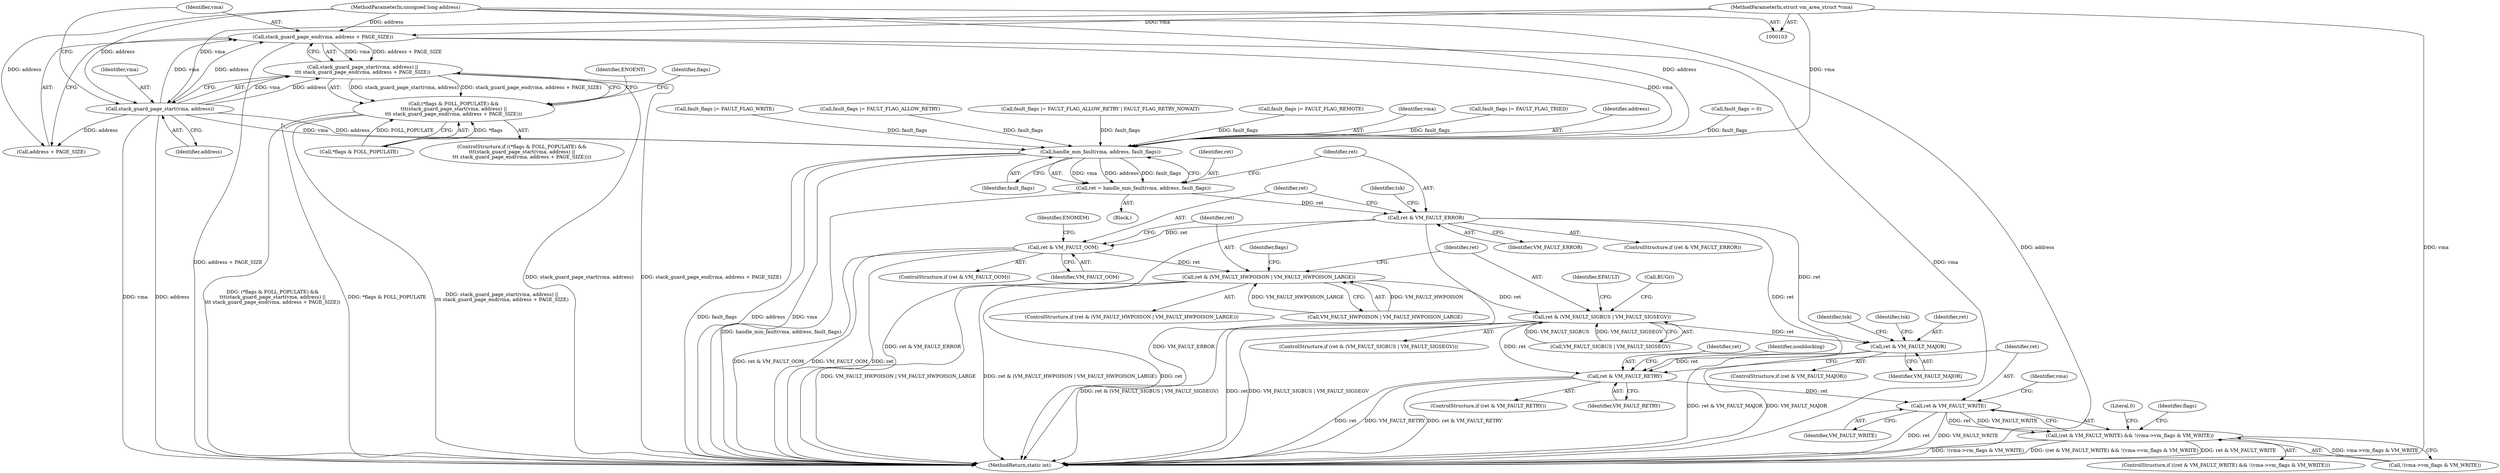 digraph "0_linux_19be0eaffa3ac7d8eb6784ad9bdbc7d67ed8e619@pointer" {
"1000137" [label="(Call,stack_guard_page_end(vma, address + PAGE_SIZE))"];
"1000134" [label="(Call,stack_guard_page_start(vma, address))"];
"1000105" [label="(MethodParameterIn,struct vm_area_struct *vma)"];
"1000106" [label="(MethodParameterIn,unsigned long address)"];
"1000133" [label="(Call,stack_guard_page_start(vma, address) ||\n\t\t\t stack_guard_page_end(vma, address + PAGE_SIZE))"];
"1000128" [label="(Call,(*flags & FOLL_POPULATE) &&\n\t\t\t(stack_guard_page_start(vma, address) ||\n\t\t\t stack_guard_page_end(vma, address + PAGE_SIZE)))"];
"1000191" [label="(Call,handle_mm_fault(vma, address, fault_flags))"];
"1000189" [label="(Call,ret = handle_mm_fault(vma, address, fault_flags))"];
"1000196" [label="(Call,ret & VM_FAULT_ERROR)"];
"1000201" [label="(Call,ret & VM_FAULT_OOM)"];
"1000208" [label="(Call,ret & (VM_FAULT_HWPOISON | VM_FAULT_HWPOISON_LARGE))"];
"1000224" [label="(Call,ret & (VM_FAULT_SIGBUS | VM_FAULT_SIGSEGV))"];
"1000237" [label="(Call,ret & VM_FAULT_MAJOR)"];
"1000250" [label="(Call,ret & VM_FAULT_RETRY)"];
"1000265" [label="(Call,ret & VM_FAULT_WRITE)"];
"1000264" [label="(Call,(ret & VM_FAULT_WRITE) && !(vma->vm_flags & VM_WRITE))"];
"1000266" [label="(Identifier,ret)"];
"1000226" [label="(Call,VM_FAULT_SIGBUS | VM_FAULT_SIGSEGV)"];
"1000267" [label="(Identifier,VM_FAULT_WRITE)"];
"1000242" [label="(Identifier,tsk)"];
"1000223" [label="(ControlStructure,if (ret & (VM_FAULT_SIGBUS | VM_FAULT_SIGSEGV)))"];
"1000137" [label="(Call,stack_guard_page_end(vma, address + PAGE_SIZE))"];
"1000276" [label="(Identifier,flags)"];
"1000111" [label="(Call,fault_flags = 0)"];
"1000237" [label="(Call,ret & VM_FAULT_MAJOR)"];
"1000203" [label="(Identifier,VM_FAULT_OOM)"];
"1000189" [label="(Call,ret = handle_mm_fault(vma, address, fault_flags))"];
"1000201" [label="(Call,ret & VM_FAULT_OOM)"];
"1000191" [label="(Call,handle_mm_fault(vma, address, fault_flags))"];
"1000150" [label="(Call,fault_flags |= FAULT_FLAG_WRITE)"];
"1000210" [label="(Call,VM_FAULT_HWPOISON | VM_FAULT_HWPOISON_LARGE)"];
"1000106" [label="(MethodParameterIn,unsigned long address)"];
"1000198" [label="(Identifier,VM_FAULT_ERROR)"];
"1000194" [label="(Identifier,fault_flags)"];
"1000251" [label="(Identifier,ret)"];
"1000163" [label="(Call,fault_flags |= FAULT_FLAG_ALLOW_RETRY)"];
"1000171" [label="(Call,fault_flags |= FAULT_FLAG_ALLOW_RETRY | FAULT_FLAG_RETRY_NOWAIT)"];
"1000224" [label="(Call,ret & (VM_FAULT_SIGBUS | VM_FAULT_SIGSEGV))"];
"1000136" [label="(Identifier,address)"];
"1000190" [label="(Identifier,ret)"];
"1000231" [label="(Identifier,EFAULT)"];
"1000255" [label="(Identifier,nonblocking)"];
"1000195" [label="(ControlStructure,if (ret & VM_FAULT_ERROR))"];
"1000239" [label="(Identifier,VM_FAULT_MAJOR)"];
"1000127" [label="(ControlStructure,if ((*flags & FOLL_POPULATE) &&\n\t\t\t(stack_guard_page_start(vma, address) ||\n\t\t\t stack_guard_page_end(vma, address + PAGE_SIZE))))"];
"1000279" [label="(Literal,0)"];
"1000134" [label="(Call,stack_guard_page_start(vma, address))"];
"1000217" [label="(Identifier,flags)"];
"1000128" [label="(Call,(*flags & FOLL_POPULATE) &&\n\t\t\t(stack_guard_page_start(vma, address) ||\n\t\t\t stack_guard_page_end(vma, address + PAGE_SIZE)))"];
"1000206" [label="(Identifier,ENOMEM)"];
"1000247" [label="(Identifier,tsk)"];
"1000135" [label="(Identifier,vma)"];
"1000158" [label="(Call,fault_flags |= FAULT_FLAG_REMOTE)"];
"1000196" [label="(Call,ret & VM_FAULT_ERROR)"];
"1000234" [label="(Identifier,tsk)"];
"1000250" [label="(Call,ret & VM_FAULT_RETRY)"];
"1000209" [label="(Identifier,ret)"];
"1000271" [label="(Identifier,vma)"];
"1000109" [label="(Block,)"];
"1000200" [label="(ControlStructure,if (ret & VM_FAULT_OOM))"];
"1000265" [label="(Call,ret & VM_FAULT_WRITE)"];
"1000105" [label="(MethodParameterIn,struct vm_area_struct *vma)"];
"1000192" [label="(Identifier,vma)"];
"1000202" [label="(Identifier,ret)"];
"1000139" [label="(Call,address + PAGE_SIZE)"];
"1000133" [label="(Call,stack_guard_page_start(vma, address) ||\n\t\t\t stack_guard_page_end(vma, address + PAGE_SIZE))"];
"1000225" [label="(Identifier,ret)"];
"1000238" [label="(Identifier,ret)"];
"1000144" [label="(Identifier,ENOENT)"];
"1000186" [label="(Call,fault_flags |= FAULT_FLAG_TRIED)"];
"1000264" [label="(Call,(ret & VM_FAULT_WRITE) && !(vma->vm_flags & VM_WRITE))"];
"1000252" [label="(Identifier,VM_FAULT_RETRY)"];
"1000232" [label="(Call,BUG())"];
"1000236" [label="(ControlStructure,if (ret & VM_FAULT_MAJOR))"];
"1000249" [label="(ControlStructure,if (ret & VM_FAULT_RETRY))"];
"1000148" [label="(Identifier,flags)"];
"1000268" [label="(Call,!(vma->vm_flags & VM_WRITE))"];
"1000263" [label="(ControlStructure,if ((ret & VM_FAULT_WRITE) && !(vma->vm_flags & VM_WRITE)))"];
"1000129" [label="(Call,*flags & FOLL_POPULATE)"];
"1000193" [label="(Identifier,address)"];
"1000197" [label="(Identifier,ret)"];
"1000208" [label="(Call,ret & (VM_FAULT_HWPOISON | VM_FAULT_HWPOISON_LARGE))"];
"1000207" [label="(ControlStructure,if (ret & (VM_FAULT_HWPOISON | VM_FAULT_HWPOISON_LARGE)))"];
"1000280" [label="(MethodReturn,static int)"];
"1000138" [label="(Identifier,vma)"];
"1000137" -> "1000133"  [label="AST: "];
"1000137" -> "1000139"  [label="CFG: "];
"1000138" -> "1000137"  [label="AST: "];
"1000139" -> "1000137"  [label="AST: "];
"1000133" -> "1000137"  [label="CFG: "];
"1000137" -> "1000280"  [label="DDG: address + PAGE_SIZE"];
"1000137" -> "1000280"  [label="DDG: vma"];
"1000137" -> "1000133"  [label="DDG: vma"];
"1000137" -> "1000133"  [label="DDG: address + PAGE_SIZE"];
"1000134" -> "1000137"  [label="DDG: vma"];
"1000134" -> "1000137"  [label="DDG: address"];
"1000105" -> "1000137"  [label="DDG: vma"];
"1000106" -> "1000137"  [label="DDG: address"];
"1000137" -> "1000191"  [label="DDG: vma"];
"1000134" -> "1000133"  [label="AST: "];
"1000134" -> "1000136"  [label="CFG: "];
"1000135" -> "1000134"  [label="AST: "];
"1000136" -> "1000134"  [label="AST: "];
"1000138" -> "1000134"  [label="CFG: "];
"1000133" -> "1000134"  [label="CFG: "];
"1000134" -> "1000280"  [label="DDG: vma"];
"1000134" -> "1000280"  [label="DDG: address"];
"1000134" -> "1000133"  [label="DDG: vma"];
"1000134" -> "1000133"  [label="DDG: address"];
"1000105" -> "1000134"  [label="DDG: vma"];
"1000106" -> "1000134"  [label="DDG: address"];
"1000134" -> "1000139"  [label="DDG: address"];
"1000134" -> "1000191"  [label="DDG: vma"];
"1000134" -> "1000191"  [label="DDG: address"];
"1000105" -> "1000103"  [label="AST: "];
"1000105" -> "1000280"  [label="DDG: vma"];
"1000105" -> "1000191"  [label="DDG: vma"];
"1000106" -> "1000103"  [label="AST: "];
"1000106" -> "1000280"  [label="DDG: address"];
"1000106" -> "1000139"  [label="DDG: address"];
"1000106" -> "1000191"  [label="DDG: address"];
"1000133" -> "1000128"  [label="AST: "];
"1000128" -> "1000133"  [label="CFG: "];
"1000133" -> "1000280"  [label="DDG: stack_guard_page_start(vma, address)"];
"1000133" -> "1000280"  [label="DDG: stack_guard_page_end(vma, address + PAGE_SIZE)"];
"1000133" -> "1000128"  [label="DDG: stack_guard_page_start(vma, address)"];
"1000133" -> "1000128"  [label="DDG: stack_guard_page_end(vma, address + PAGE_SIZE)"];
"1000128" -> "1000127"  [label="AST: "];
"1000128" -> "1000129"  [label="CFG: "];
"1000129" -> "1000128"  [label="AST: "];
"1000144" -> "1000128"  [label="CFG: "];
"1000148" -> "1000128"  [label="CFG: "];
"1000128" -> "1000280"  [label="DDG: *flags & FOLL_POPULATE"];
"1000128" -> "1000280"  [label="DDG: stack_guard_page_start(vma, address) ||\n\t\t\t stack_guard_page_end(vma, address + PAGE_SIZE)"];
"1000128" -> "1000280"  [label="DDG: (*flags & FOLL_POPULATE) &&\n\t\t\t(stack_guard_page_start(vma, address) ||\n\t\t\t stack_guard_page_end(vma, address + PAGE_SIZE))"];
"1000129" -> "1000128"  [label="DDG: *flags"];
"1000129" -> "1000128"  [label="DDG: FOLL_POPULATE"];
"1000191" -> "1000189"  [label="AST: "];
"1000191" -> "1000194"  [label="CFG: "];
"1000192" -> "1000191"  [label="AST: "];
"1000193" -> "1000191"  [label="AST: "];
"1000194" -> "1000191"  [label="AST: "];
"1000189" -> "1000191"  [label="CFG: "];
"1000191" -> "1000280"  [label="DDG: fault_flags"];
"1000191" -> "1000280"  [label="DDG: address"];
"1000191" -> "1000280"  [label="DDG: vma"];
"1000191" -> "1000189"  [label="DDG: vma"];
"1000191" -> "1000189"  [label="DDG: address"];
"1000191" -> "1000189"  [label="DDG: fault_flags"];
"1000158" -> "1000191"  [label="DDG: fault_flags"];
"1000163" -> "1000191"  [label="DDG: fault_flags"];
"1000150" -> "1000191"  [label="DDG: fault_flags"];
"1000111" -> "1000191"  [label="DDG: fault_flags"];
"1000171" -> "1000191"  [label="DDG: fault_flags"];
"1000186" -> "1000191"  [label="DDG: fault_flags"];
"1000189" -> "1000109"  [label="AST: "];
"1000190" -> "1000189"  [label="AST: "];
"1000197" -> "1000189"  [label="CFG: "];
"1000189" -> "1000280"  [label="DDG: handle_mm_fault(vma, address, fault_flags)"];
"1000189" -> "1000196"  [label="DDG: ret"];
"1000196" -> "1000195"  [label="AST: "];
"1000196" -> "1000198"  [label="CFG: "];
"1000197" -> "1000196"  [label="AST: "];
"1000198" -> "1000196"  [label="AST: "];
"1000202" -> "1000196"  [label="CFG: "];
"1000234" -> "1000196"  [label="CFG: "];
"1000196" -> "1000280"  [label="DDG: ret & VM_FAULT_ERROR"];
"1000196" -> "1000280"  [label="DDG: VM_FAULT_ERROR"];
"1000196" -> "1000201"  [label="DDG: ret"];
"1000196" -> "1000237"  [label="DDG: ret"];
"1000196" -> "1000250"  [label="DDG: ret"];
"1000201" -> "1000200"  [label="AST: "];
"1000201" -> "1000203"  [label="CFG: "];
"1000202" -> "1000201"  [label="AST: "];
"1000203" -> "1000201"  [label="AST: "];
"1000206" -> "1000201"  [label="CFG: "];
"1000209" -> "1000201"  [label="CFG: "];
"1000201" -> "1000280"  [label="DDG: ret & VM_FAULT_OOM"];
"1000201" -> "1000280"  [label="DDG: VM_FAULT_OOM"];
"1000201" -> "1000280"  [label="DDG: ret"];
"1000201" -> "1000208"  [label="DDG: ret"];
"1000208" -> "1000207"  [label="AST: "];
"1000208" -> "1000210"  [label="CFG: "];
"1000209" -> "1000208"  [label="AST: "];
"1000210" -> "1000208"  [label="AST: "];
"1000217" -> "1000208"  [label="CFG: "];
"1000225" -> "1000208"  [label="CFG: "];
"1000208" -> "1000280"  [label="DDG: ret"];
"1000208" -> "1000280"  [label="DDG: VM_FAULT_HWPOISON | VM_FAULT_HWPOISON_LARGE"];
"1000208" -> "1000280"  [label="DDG: ret & (VM_FAULT_HWPOISON | VM_FAULT_HWPOISON_LARGE)"];
"1000210" -> "1000208"  [label="DDG: VM_FAULT_HWPOISON"];
"1000210" -> "1000208"  [label="DDG: VM_FAULT_HWPOISON_LARGE"];
"1000208" -> "1000224"  [label="DDG: ret"];
"1000224" -> "1000223"  [label="AST: "];
"1000224" -> "1000226"  [label="CFG: "];
"1000225" -> "1000224"  [label="AST: "];
"1000226" -> "1000224"  [label="AST: "];
"1000231" -> "1000224"  [label="CFG: "];
"1000232" -> "1000224"  [label="CFG: "];
"1000224" -> "1000280"  [label="DDG: ret"];
"1000224" -> "1000280"  [label="DDG: VM_FAULT_SIGBUS | VM_FAULT_SIGSEGV"];
"1000224" -> "1000280"  [label="DDG: ret & (VM_FAULT_SIGBUS | VM_FAULT_SIGSEGV)"];
"1000226" -> "1000224"  [label="DDG: VM_FAULT_SIGBUS"];
"1000226" -> "1000224"  [label="DDG: VM_FAULT_SIGSEGV"];
"1000224" -> "1000237"  [label="DDG: ret"];
"1000224" -> "1000250"  [label="DDG: ret"];
"1000237" -> "1000236"  [label="AST: "];
"1000237" -> "1000239"  [label="CFG: "];
"1000238" -> "1000237"  [label="AST: "];
"1000239" -> "1000237"  [label="AST: "];
"1000242" -> "1000237"  [label="CFG: "];
"1000247" -> "1000237"  [label="CFG: "];
"1000237" -> "1000280"  [label="DDG: ret & VM_FAULT_MAJOR"];
"1000237" -> "1000280"  [label="DDG: VM_FAULT_MAJOR"];
"1000237" -> "1000250"  [label="DDG: ret"];
"1000250" -> "1000249"  [label="AST: "];
"1000250" -> "1000252"  [label="CFG: "];
"1000251" -> "1000250"  [label="AST: "];
"1000252" -> "1000250"  [label="AST: "];
"1000255" -> "1000250"  [label="CFG: "];
"1000266" -> "1000250"  [label="CFG: "];
"1000250" -> "1000280"  [label="DDG: ret"];
"1000250" -> "1000280"  [label="DDG: VM_FAULT_RETRY"];
"1000250" -> "1000280"  [label="DDG: ret & VM_FAULT_RETRY"];
"1000250" -> "1000265"  [label="DDG: ret"];
"1000265" -> "1000264"  [label="AST: "];
"1000265" -> "1000267"  [label="CFG: "];
"1000266" -> "1000265"  [label="AST: "];
"1000267" -> "1000265"  [label="AST: "];
"1000271" -> "1000265"  [label="CFG: "];
"1000264" -> "1000265"  [label="CFG: "];
"1000265" -> "1000280"  [label="DDG: ret"];
"1000265" -> "1000280"  [label="DDG: VM_FAULT_WRITE"];
"1000265" -> "1000264"  [label="DDG: ret"];
"1000265" -> "1000264"  [label="DDG: VM_FAULT_WRITE"];
"1000264" -> "1000263"  [label="AST: "];
"1000264" -> "1000268"  [label="CFG: "];
"1000268" -> "1000264"  [label="AST: "];
"1000276" -> "1000264"  [label="CFG: "];
"1000279" -> "1000264"  [label="CFG: "];
"1000264" -> "1000280"  [label="DDG: ret & VM_FAULT_WRITE"];
"1000264" -> "1000280"  [label="DDG: !(vma->vm_flags & VM_WRITE)"];
"1000264" -> "1000280"  [label="DDG: (ret & VM_FAULT_WRITE) && !(vma->vm_flags & VM_WRITE)"];
"1000268" -> "1000264"  [label="DDG: vma->vm_flags & VM_WRITE"];
}
